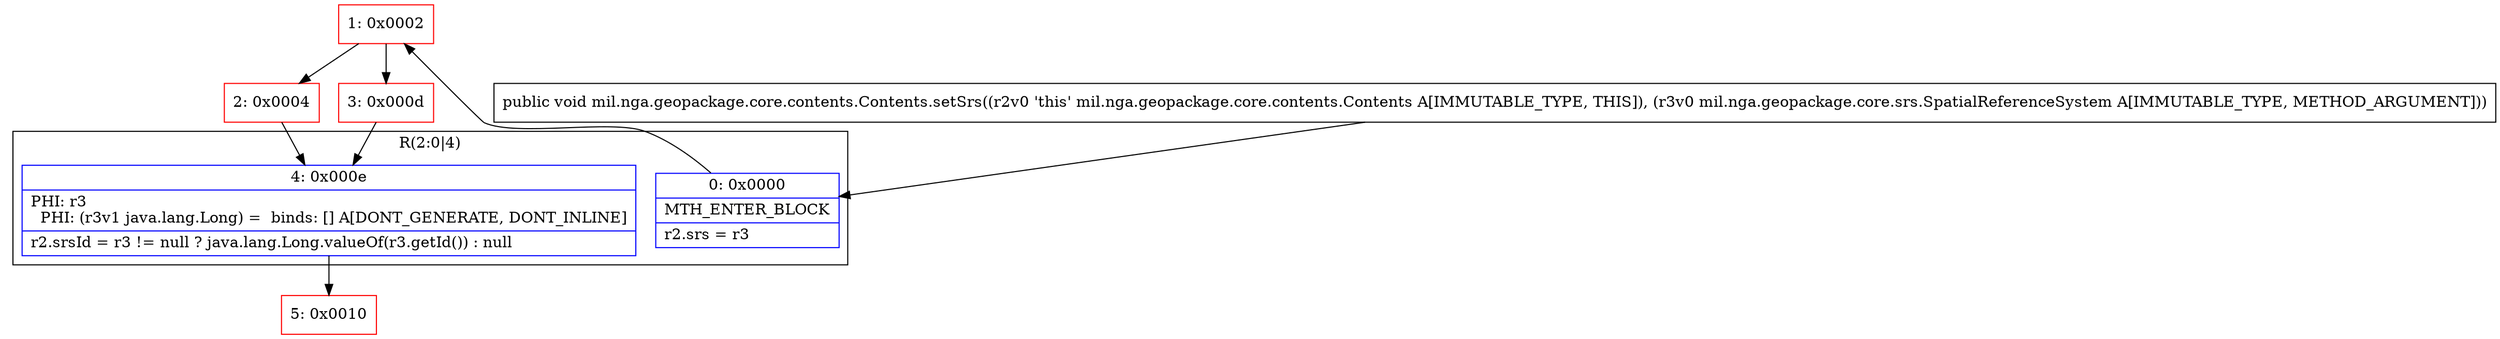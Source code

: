 digraph "CFG formil.nga.geopackage.core.contents.Contents.setSrs(Lmil\/nga\/geopackage\/core\/srs\/SpatialReferenceSystem;)V" {
subgraph cluster_Region_2060520391 {
label = "R(2:0|4)";
node [shape=record,color=blue];
Node_0 [shape=record,label="{0\:\ 0x0000|MTH_ENTER_BLOCK\l|r2.srs = r3\l}"];
Node_4 [shape=record,label="{4\:\ 0x000e|PHI: r3 \l  PHI: (r3v1 java.lang.Long) =  binds: [] A[DONT_GENERATE, DONT_INLINE]\l|r2.srsId = r3 != null ? java.lang.Long.valueOf(r3.getId()) : null\l}"];
}
Node_1 [shape=record,color=red,label="{1\:\ 0x0002}"];
Node_2 [shape=record,color=red,label="{2\:\ 0x0004}"];
Node_3 [shape=record,color=red,label="{3\:\ 0x000d}"];
Node_5 [shape=record,color=red,label="{5\:\ 0x0010}"];
MethodNode[shape=record,label="{public void mil.nga.geopackage.core.contents.Contents.setSrs((r2v0 'this' mil.nga.geopackage.core.contents.Contents A[IMMUTABLE_TYPE, THIS]), (r3v0 mil.nga.geopackage.core.srs.SpatialReferenceSystem A[IMMUTABLE_TYPE, METHOD_ARGUMENT])) }"];
MethodNode -> Node_0;
Node_0 -> Node_1;
Node_4 -> Node_5;
Node_1 -> Node_2;
Node_1 -> Node_3;
Node_2 -> Node_4;
Node_3 -> Node_4;
}

